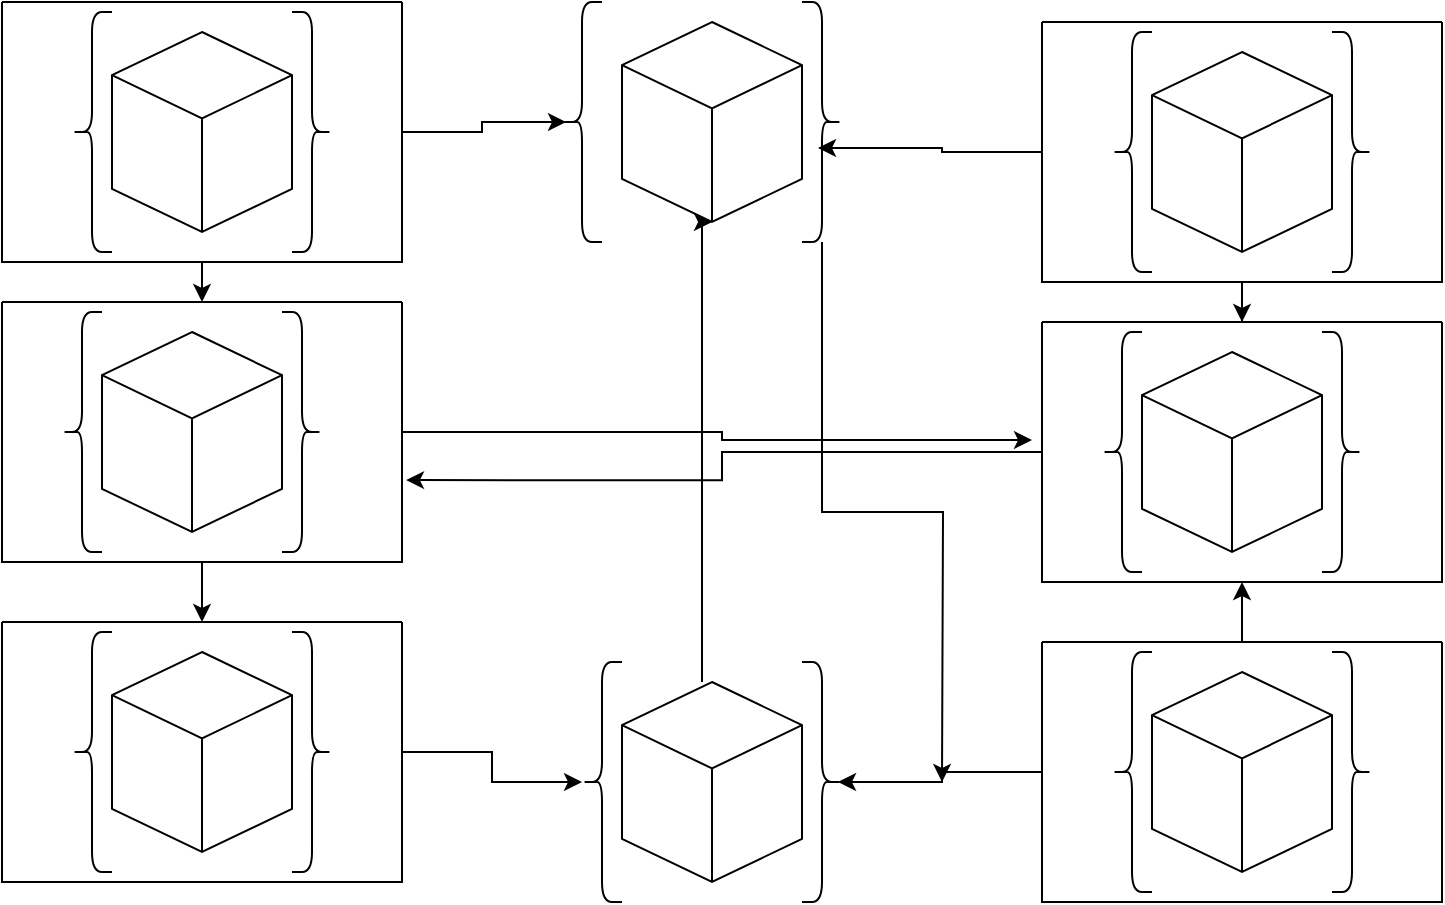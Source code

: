 <mxfile version="20.0.2" type="device"><diagram id="ij4oA8am2lKIptZA91Hb" name="Page-1"><mxGraphModel dx="1374" dy="754" grid="1" gridSize="10" guides="1" tooltips="1" connect="1" arrows="1" fold="1" page="1" pageScale="1" pageWidth="850" pageHeight="1100" math="0" shadow="0"><root><mxCell id="0"/><mxCell id="1" parent="0"/><mxCell id="K12SRxUD--dXyzZr9kin-18" style="edgeStyle=orthogonalEdgeStyle;rounded=0;orthogonalLoop=1;jettySize=auto;html=1;entryX=0.5;entryY=1;entryDx=0;entryDy=0;entryPerimeter=0;" edge="1" parent="1" source="8d-S5F5rP9b11EAzO1eN-1" target="K12SRxUD--dXyzZr9kin-13"><mxGeometry relative="1" as="geometry"><Array as="points"><mxPoint x="420" y="300"/></Array></mxGeometry></mxCell><mxCell id="8d-S5F5rP9b11EAzO1eN-1" value="" style="html=1;whiteSpace=wrap;shape=isoCube2;backgroundOutline=1;isoAngle=15;" parent="1" vertex="1"><mxGeometry x="380" y="530" width="90" height="100" as="geometry"/></mxCell><mxCell id="8d-S5F5rP9b11EAzO1eN-2" value="" style="shape=curlyBracket;whiteSpace=wrap;html=1;rounded=1;flipH=1;size=0.5;" parent="1" vertex="1"><mxGeometry x="470" y="520" width="20" height="120" as="geometry"/></mxCell><mxCell id="8d-S5F5rP9b11EAzO1eN-3" value="" style="shape=curlyBracket;whiteSpace=wrap;html=1;rounded=1;" parent="1" vertex="1"><mxGeometry x="360" y="520" width="20" height="120" as="geometry"/></mxCell><mxCell id="K12SRxUD--dXyzZr9kin-22" style="edgeStyle=orthogonalEdgeStyle;rounded=0;orthogonalLoop=1;jettySize=auto;html=1;entryX=0.5;entryY=1;entryDx=0;entryDy=0;" edge="1" parent="1" source="8d-S5F5rP9b11EAzO1eN-4" target="8d-S5F5rP9b11EAzO1eN-6"><mxGeometry relative="1" as="geometry"/></mxCell><mxCell id="K12SRxUD--dXyzZr9kin-26" style="edgeStyle=orthogonalEdgeStyle;rounded=0;orthogonalLoop=1;jettySize=auto;html=1;entryX=0.1;entryY=0.5;entryDx=0;entryDy=0;entryPerimeter=0;" edge="1" parent="1" source="8d-S5F5rP9b11EAzO1eN-4" target="8d-S5F5rP9b11EAzO1eN-2"><mxGeometry relative="1" as="geometry"/></mxCell><mxCell id="8d-S5F5rP9b11EAzO1eN-4" value="" style="swimlane;startSize=0;" parent="1" vertex="1"><mxGeometry x="590" y="510" width="200" height="130" as="geometry"/></mxCell><mxCell id="8d-S5F5rP9b11EAzO1eN-15" value="" style="html=1;whiteSpace=wrap;shape=isoCube2;backgroundOutline=1;isoAngle=15;" parent="8d-S5F5rP9b11EAzO1eN-4" vertex="1"><mxGeometry x="55" y="15" width="90" height="100" as="geometry"/></mxCell><mxCell id="8d-S5F5rP9b11EAzO1eN-16" value="" style="shape=curlyBracket;whiteSpace=wrap;html=1;rounded=1;flipH=1;size=0.5;" parent="8d-S5F5rP9b11EAzO1eN-4" vertex="1"><mxGeometry x="145" y="5" width="20" height="120" as="geometry"/></mxCell><mxCell id="8d-S5F5rP9b11EAzO1eN-17" value="" style="shape=curlyBracket;whiteSpace=wrap;html=1;rounded=1;" parent="8d-S5F5rP9b11EAzO1eN-4" vertex="1"><mxGeometry x="35" y="5" width="20" height="120" as="geometry"/></mxCell><mxCell id="K12SRxUD--dXyzZr9kin-29" style="edgeStyle=orthogonalEdgeStyle;rounded=0;orthogonalLoop=1;jettySize=auto;html=1;exitX=0;exitY=0.5;exitDx=0;exitDy=0;entryX=1.01;entryY=0.685;entryDx=0;entryDy=0;entryPerimeter=0;" edge="1" parent="1" source="8d-S5F5rP9b11EAzO1eN-6" target="K12SRxUD--dXyzZr9kin-5"><mxGeometry relative="1" as="geometry"/></mxCell><mxCell id="8d-S5F5rP9b11EAzO1eN-6" value="" style="swimlane;startSize=0;" parent="1" vertex="1"><mxGeometry x="590" y="350" width="200" height="130" as="geometry"><mxRectangle x="600" y="340" width="50" height="40" as="alternateBounds"/></mxGeometry></mxCell><mxCell id="8d-S5F5rP9b11EAzO1eN-9" value="" style="html=1;whiteSpace=wrap;shape=isoCube2;backgroundOutline=1;isoAngle=15;" parent="8d-S5F5rP9b11EAzO1eN-6" vertex="1"><mxGeometry x="50" y="15" width="90" height="100" as="geometry"/></mxCell><mxCell id="8d-S5F5rP9b11EAzO1eN-10" value="" style="shape=curlyBracket;whiteSpace=wrap;html=1;rounded=1;flipH=1;size=0.5;" parent="8d-S5F5rP9b11EAzO1eN-6" vertex="1"><mxGeometry x="140" y="5" width="20" height="120" as="geometry"/></mxCell><mxCell id="8d-S5F5rP9b11EAzO1eN-11" value="" style="shape=curlyBracket;whiteSpace=wrap;html=1;rounded=1;" parent="8d-S5F5rP9b11EAzO1eN-6" vertex="1"><mxGeometry x="30" y="5" width="20" height="120" as="geometry"/></mxCell><mxCell id="K12SRxUD--dXyzZr9kin-20" style="edgeStyle=orthogonalEdgeStyle;rounded=0;orthogonalLoop=1;jettySize=auto;html=1;entryX=0.6;entryY=0.608;entryDx=0;entryDy=0;entryPerimeter=0;" edge="1" parent="1" source="8d-S5F5rP9b11EAzO1eN-7" target="K12SRxUD--dXyzZr9kin-14"><mxGeometry relative="1" as="geometry"/></mxCell><mxCell id="K12SRxUD--dXyzZr9kin-23" style="edgeStyle=orthogonalEdgeStyle;rounded=0;orthogonalLoop=1;jettySize=auto;html=1;entryX=0.5;entryY=0;entryDx=0;entryDy=0;" edge="1" parent="1" source="8d-S5F5rP9b11EAzO1eN-7" target="8d-S5F5rP9b11EAzO1eN-6"><mxGeometry relative="1" as="geometry"/></mxCell><mxCell id="8d-S5F5rP9b11EAzO1eN-7" value="" style="swimlane;startSize=0;" parent="1" vertex="1"><mxGeometry x="590" y="200" width="200" height="130" as="geometry"/></mxCell><mxCell id="8d-S5F5rP9b11EAzO1eN-12" value="" style="html=1;whiteSpace=wrap;shape=isoCube2;backgroundOutline=1;isoAngle=15;" parent="8d-S5F5rP9b11EAzO1eN-7" vertex="1"><mxGeometry x="55" y="15" width="90" height="100" as="geometry"/></mxCell><mxCell id="8d-S5F5rP9b11EAzO1eN-13" value="" style="shape=curlyBracket;whiteSpace=wrap;html=1;rounded=1;flipH=1;size=0.5;" parent="8d-S5F5rP9b11EAzO1eN-7" vertex="1"><mxGeometry x="145" y="5" width="20" height="120" as="geometry"/></mxCell><mxCell id="8d-S5F5rP9b11EAzO1eN-14" value="" style="shape=curlyBracket;whiteSpace=wrap;html=1;rounded=1;" parent="8d-S5F5rP9b11EAzO1eN-7" vertex="1"><mxGeometry x="35" y="5" width="20" height="120" as="geometry"/></mxCell><mxCell id="K12SRxUD--dXyzZr9kin-27" style="edgeStyle=orthogonalEdgeStyle;rounded=0;orthogonalLoop=1;jettySize=auto;html=1;exitX=1;exitY=0.5;exitDx=0;exitDy=0;" edge="1" parent="1" source="K12SRxUD--dXyzZr9kin-1" target="8d-S5F5rP9b11EAzO1eN-3"><mxGeometry relative="1" as="geometry"/></mxCell><mxCell id="K12SRxUD--dXyzZr9kin-1" value="" style="swimlane;startSize=0;" vertex="1" parent="1"><mxGeometry x="70" y="500" width="200" height="130" as="geometry"/></mxCell><mxCell id="K12SRxUD--dXyzZr9kin-2" value="" style="html=1;whiteSpace=wrap;shape=isoCube2;backgroundOutline=1;isoAngle=15;" vertex="1" parent="K12SRxUD--dXyzZr9kin-1"><mxGeometry x="55" y="15" width="90" height="100" as="geometry"/></mxCell><mxCell id="K12SRxUD--dXyzZr9kin-3" value="" style="shape=curlyBracket;whiteSpace=wrap;html=1;rounded=1;flipH=1;size=0.5;" vertex="1" parent="K12SRxUD--dXyzZr9kin-1"><mxGeometry x="145" y="5" width="20" height="120" as="geometry"/></mxCell><mxCell id="K12SRxUD--dXyzZr9kin-4" value="" style="shape=curlyBracket;whiteSpace=wrap;html=1;rounded=1;" vertex="1" parent="K12SRxUD--dXyzZr9kin-1"><mxGeometry x="35" y="5" width="20" height="120" as="geometry"/></mxCell><mxCell id="K12SRxUD--dXyzZr9kin-21" style="edgeStyle=orthogonalEdgeStyle;rounded=0;orthogonalLoop=1;jettySize=auto;html=1;entryX=-0.025;entryY=0.454;entryDx=0;entryDy=0;entryPerimeter=0;" edge="1" parent="1" source="K12SRxUD--dXyzZr9kin-5" target="8d-S5F5rP9b11EAzO1eN-6"><mxGeometry relative="1" as="geometry"/></mxCell><mxCell id="K12SRxUD--dXyzZr9kin-25" style="edgeStyle=orthogonalEdgeStyle;rounded=0;orthogonalLoop=1;jettySize=auto;html=1;entryX=0.5;entryY=0;entryDx=0;entryDy=0;" edge="1" parent="1" source="K12SRxUD--dXyzZr9kin-5" target="K12SRxUD--dXyzZr9kin-1"><mxGeometry relative="1" as="geometry"/></mxCell><mxCell id="K12SRxUD--dXyzZr9kin-5" value="" style="swimlane;startSize=0;" vertex="1" parent="1"><mxGeometry x="70" y="340" width="200" height="130" as="geometry"><mxRectangle x="600" y="340" width="50" height="40" as="alternateBounds"/></mxGeometry></mxCell><mxCell id="K12SRxUD--dXyzZr9kin-6" value="" style="html=1;whiteSpace=wrap;shape=isoCube2;backgroundOutline=1;isoAngle=15;" vertex="1" parent="K12SRxUD--dXyzZr9kin-5"><mxGeometry x="50" y="15" width="90" height="100" as="geometry"/></mxCell><mxCell id="K12SRxUD--dXyzZr9kin-7" value="" style="shape=curlyBracket;whiteSpace=wrap;html=1;rounded=1;flipH=1;size=0.5;" vertex="1" parent="K12SRxUD--dXyzZr9kin-5"><mxGeometry x="140" y="5" width="20" height="120" as="geometry"/></mxCell><mxCell id="K12SRxUD--dXyzZr9kin-8" value="" style="shape=curlyBracket;whiteSpace=wrap;html=1;rounded=1;" vertex="1" parent="K12SRxUD--dXyzZr9kin-5"><mxGeometry x="30" y="5" width="20" height="120" as="geometry"/></mxCell><mxCell id="K12SRxUD--dXyzZr9kin-19" style="edgeStyle=orthogonalEdgeStyle;rounded=0;orthogonalLoop=1;jettySize=auto;html=1;entryX=0.1;entryY=0.5;entryDx=0;entryDy=0;entryPerimeter=0;" edge="1" parent="1" source="K12SRxUD--dXyzZr9kin-9" target="K12SRxUD--dXyzZr9kin-15"><mxGeometry relative="1" as="geometry"/></mxCell><mxCell id="K12SRxUD--dXyzZr9kin-24" style="edgeStyle=orthogonalEdgeStyle;rounded=0;orthogonalLoop=1;jettySize=auto;html=1;exitX=0.5;exitY=1;exitDx=0;exitDy=0;entryX=0.5;entryY=0;entryDx=0;entryDy=0;" edge="1" parent="1" source="K12SRxUD--dXyzZr9kin-9" target="K12SRxUD--dXyzZr9kin-5"><mxGeometry relative="1" as="geometry"/></mxCell><mxCell id="K12SRxUD--dXyzZr9kin-9" value="" style="swimlane;startSize=0;" vertex="1" parent="1"><mxGeometry x="70" y="190" width="200" height="130" as="geometry"/></mxCell><mxCell id="K12SRxUD--dXyzZr9kin-10" value="" style="html=1;whiteSpace=wrap;shape=isoCube2;backgroundOutline=1;isoAngle=15;" vertex="1" parent="K12SRxUD--dXyzZr9kin-9"><mxGeometry x="55" y="15" width="90" height="100" as="geometry"/></mxCell><mxCell id="K12SRxUD--dXyzZr9kin-11" value="" style="shape=curlyBracket;whiteSpace=wrap;html=1;rounded=1;flipH=1;size=0.5;" vertex="1" parent="K12SRxUD--dXyzZr9kin-9"><mxGeometry x="145" y="5" width="20" height="120" as="geometry"/></mxCell><mxCell id="K12SRxUD--dXyzZr9kin-12" value="" style="shape=curlyBracket;whiteSpace=wrap;html=1;rounded=1;" vertex="1" parent="K12SRxUD--dXyzZr9kin-9"><mxGeometry x="35" y="5" width="20" height="120" as="geometry"/></mxCell><mxCell id="K12SRxUD--dXyzZr9kin-13" value="" style="html=1;whiteSpace=wrap;shape=isoCube2;backgroundOutline=1;isoAngle=15;" vertex="1" parent="1"><mxGeometry x="380" y="200" width="90" height="100" as="geometry"/></mxCell><mxCell id="K12SRxUD--dXyzZr9kin-28" style="edgeStyle=orthogonalEdgeStyle;rounded=0;orthogonalLoop=1;jettySize=auto;html=1;exitX=0.5;exitY=1;exitDx=0;exitDy=0;" edge="1" parent="1" source="K12SRxUD--dXyzZr9kin-14"><mxGeometry relative="1" as="geometry"><mxPoint x="540" y="580" as="targetPoint"/></mxGeometry></mxCell><mxCell id="K12SRxUD--dXyzZr9kin-14" value="" style="shape=curlyBracket;whiteSpace=wrap;html=1;rounded=1;flipH=1;size=0.5;" vertex="1" parent="1"><mxGeometry x="470" y="190" width="20" height="120" as="geometry"/></mxCell><mxCell id="K12SRxUD--dXyzZr9kin-15" value="" style="shape=curlyBracket;whiteSpace=wrap;html=1;rounded=1;" vertex="1" parent="1"><mxGeometry x="350" y="190" width="20" height="120" as="geometry"/></mxCell></root></mxGraphModel></diagram></mxfile>